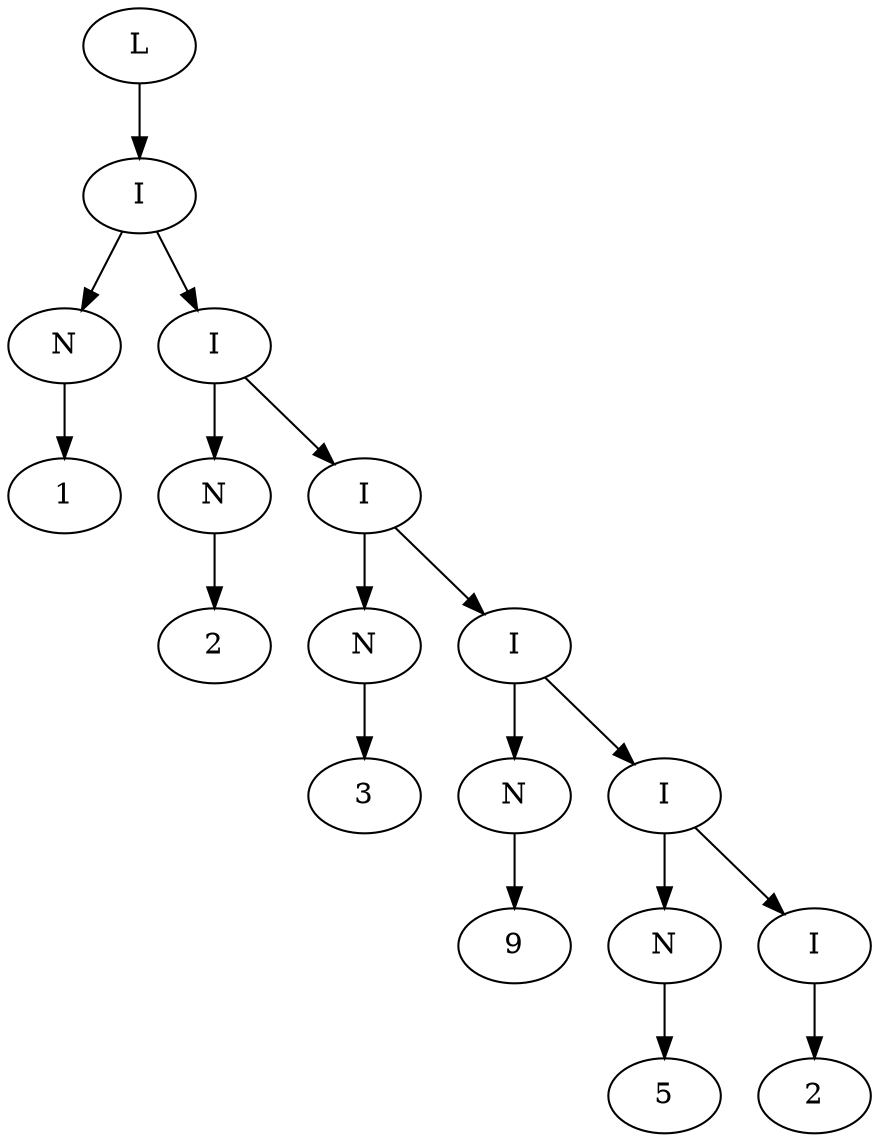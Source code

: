 digraph G{
nodo0 [label=1];
nodo1 [label=N];
nodo1 -> nodo0;
nodo2 [label=2];
nodo3 [label=N];
nodo3 -> nodo2;
nodo4 [label=3];
nodo5 [label=N];
nodo5 -> nodo4;
nodo6 [label=9];
nodo7 [label=N];
nodo7 -> nodo6;
nodo8 [label=5];
nodo9 [label=N];
nodo9 -> nodo8;
nodo10 [label=2];
nodo11 [label=I];
nodo11 -> nodo10;
nodo12 [label=I];
nodo12 -> nodo9;
nodo12 -> nodo11;
nodo13 [label=I];
nodo13 -> nodo7;
nodo13 -> nodo12;
nodo14 [label=I];
nodo14 -> nodo5;
nodo14 -> nodo13;
nodo15 [label=I];
nodo15 -> nodo3;
nodo15 -> nodo14;
nodo16 [label=I];
nodo16 -> nodo1;
nodo16 -> nodo15;
nodo17 [label=L];
nodo17 -> nodo16;

}